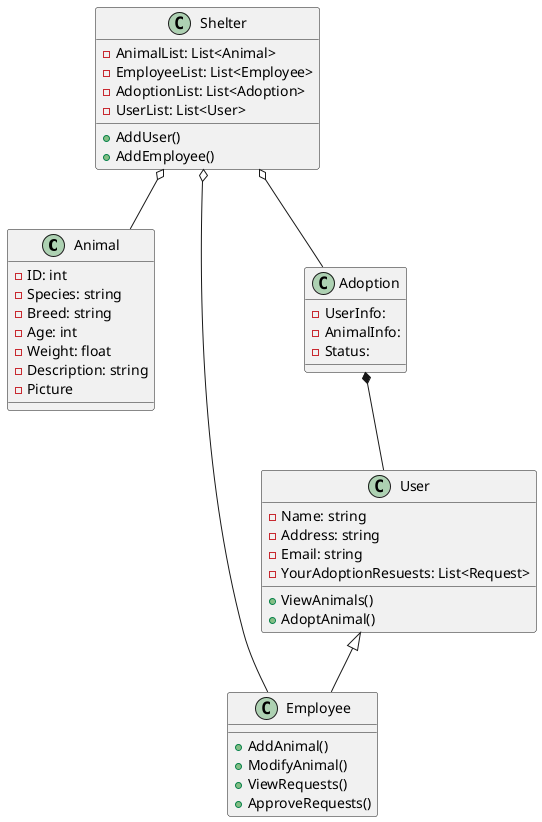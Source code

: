 @startuml
class Animal {
    - ID: int
    - Species: string
    - Breed: string
    - Age: int
    - Weight: float
    - Description: string
    - Picture
}

class User {
    - Name: string
    - Address: string
    - Email: string
    - YourAdoptionResuests: List<Request>
    + ViewAnimals()
    + AdoptAnimal()
}

class Employee {
    + AddAnimal()
    + ModifyAnimal()
    + ViewRequests()
    + ApproveRequests()
}

class Shelter {
    - AnimalList: List<Animal>
    - EmployeeList: List<Employee>
    - AdoptionList: List<Adoption>
    - UserList: List<User>
    + AddUser()
    + AddEmployee()
}

class Adoption {
    - UserInfo:
    - AnimalInfo:
    - Status:
}


User <|-- Employee
Shelter o-- Animal
Shelter o-- Employee
Shelter o-- Adoption
Adoption *-- User

@enduml
